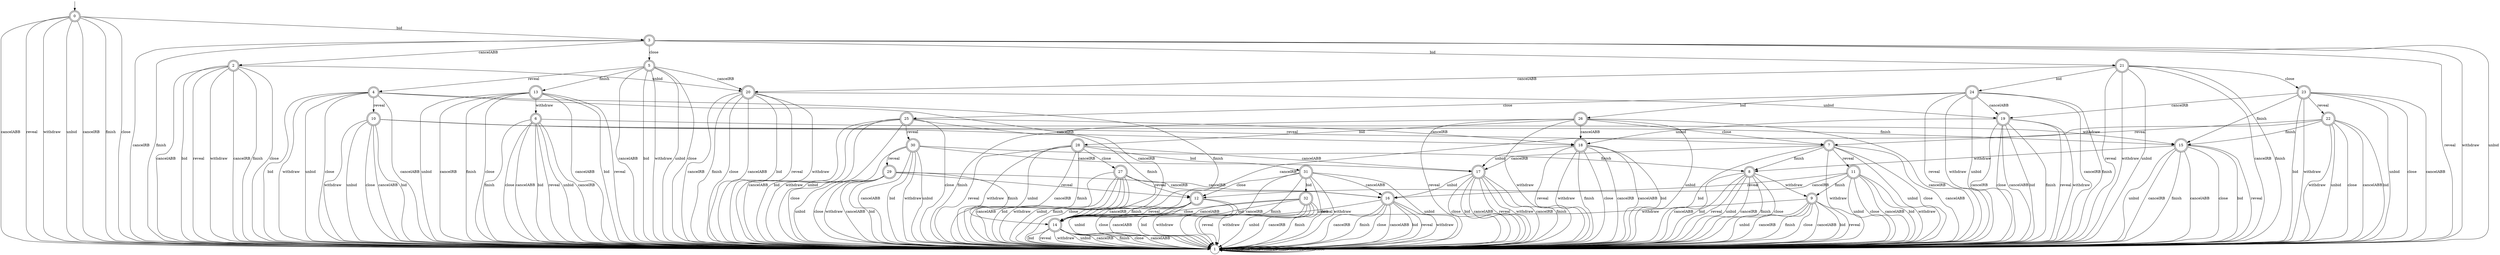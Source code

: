 digraph g {

	s0 [shape="doublecircle" label="0"];
	s1 [shape="circle" label="1"];
	s2 [shape="doublecircle" label="2"];
	s3 [shape="doublecircle" label="3"];
	s4 [shape="doublecircle" label="4"];
	s5 [shape="doublecircle" label="5"];
	s6 [shape="doublecircle" label="6"];
	s7 [shape="doublecircle" label="7"];
	s8 [shape="doublecircle" label="8"];
	s9 [shape="doublecircle" label="9"];
	s10 [shape="doublecircle" label="10"];
	s11 [shape="doublecircle" label="11"];
	s12 [shape="doublecircle" label="12"];
	s13 [shape="doublecircle" label="13"];
	s14 [shape="doublecircle" label="14"];
	s15 [shape="doublecircle" label="15"];
	s16 [shape="doublecircle" label="16"];
	s17 [shape="doublecircle" label="17"];
	s18 [shape="doublecircle" label="18"];
	s19 [shape="doublecircle" label="19"];
	s20 [shape="doublecircle" label="20"];
	s21 [shape="doublecircle" label="21"];
	s22 [shape="doublecircle" label="22"];
	s23 [shape="doublecircle" label="23"];
	s24 [shape="doublecircle" label="24"];
	s25 [shape="doublecircle" label="25"];
	s26 [shape="doublecircle" label="26"];
	s27 [shape="doublecircle" label="27"];
	s28 [shape="doublecircle" label="28"];
	s29 [shape="doublecircle" label="29"];
	s30 [shape="doublecircle" label="30"];
	s31 [shape="doublecircle" label="31"];
	s32 [shape="doublecircle" label="32"];
	s0 -> s1 [label="cancelABB"];
	s0 -> s3 [label="bid"];
	s0 -> s1 [label="reveal"];
	s0 -> s1 [label="withdraw"];
	s0 -> s1 [label="unbid"];
	s0 -> s1 [label="cancelRB"];
	s0 -> s1 [label="finish"];
	s0 -> s1 [label="close"];
	s1 -> s1 [label="cancelABB"];
	s1 -> s1 [label="bid"];
	s1 -> s1 [label="reveal"];
	s1 -> s1 [label="withdraw"];
	s1 -> s1 [label="unbid"];
	s1 -> s1 [label="cancelRB"];
	s1 -> s1 [label="finish"];
	s1 -> s1 [label="close"];
	s2 -> s1 [label="cancelABB"];
	s2 -> s1 [label="bid"];
	s2 -> s1 [label="reveal"];
	s2 -> s1 [label="withdraw"];
	s2 -> s20 [label="unbid"];
	s2 -> s1 [label="cancelRB"];
	s2 -> s1 [label="finish"];
	s2 -> s1 [label="close"];
	s3 -> s2 [label="cancelABB"];
	s3 -> s21 [label="bid"];
	s3 -> s1 [label="reveal"];
	s3 -> s1 [label="withdraw"];
	s3 -> s1 [label="unbid"];
	s3 -> s1 [label="cancelRB"];
	s3 -> s1 [label="finish"];
	s3 -> s5 [label="close"];
	s4 -> s1 [label="cancelABB"];
	s4 -> s1 [label="bid"];
	s4 -> s10 [label="reveal"];
	s4 -> s1 [label="withdraw"];
	s4 -> s1 [label="unbid"];
	s4 -> s14 [label="cancelRB"];
	s4 -> s14 [label="finish"];
	s4 -> s1 [label="close"];
	s5 -> s1 [label="cancelABB"];
	s5 -> s1 [label="bid"];
	s5 -> s4 [label="reveal"];
	s5 -> s1 [label="withdraw"];
	s5 -> s1 [label="unbid"];
	s5 -> s20 [label="cancelRB"];
	s5 -> s13 [label="finish"];
	s5 -> s1 [label="close"];
	s6 -> s1 [label="cancelABB"];
	s6 -> s1 [label="bid"];
	s6 -> s1 [label="reveal"];
	s6 -> s15 [label="withdraw"];
	s6 -> s1 [label="unbid"];
	s6 -> s1 [label="cancelRB"];
	s6 -> s1 [label="finish"];
	s6 -> s1 [label="close"];
	s7 -> s1 [label="cancelABB"];
	s7 -> s1 [label="bid"];
	s7 -> s11 [label="reveal"];
	s7 -> s1 [label="withdraw"];
	s7 -> s1 [label="unbid"];
	s7 -> s17 [label="cancelRB"];
	s7 -> s8 [label="finish"];
	s7 -> s1 [label="close"];
	s8 -> s1 [label="cancelABB"];
	s8 -> s1 [label="bid"];
	s8 -> s1 [label="reveal"];
	s8 -> s9 [label="withdraw"];
	s8 -> s1 [label="unbid"];
	s8 -> s1 [label="cancelRB"];
	s8 -> s1 [label="finish"];
	s8 -> s1 [label="close"];
	s9 -> s1 [label="cancelABB"];
	s9 -> s1 [label="bid"];
	s9 -> s1 [label="reveal"];
	s9 -> s14 [label="withdraw"];
	s9 -> s1 [label="unbid"];
	s9 -> s1 [label="cancelRB"];
	s9 -> s1 [label="finish"];
	s9 -> s1 [label="close"];
	s10 -> s1 [label="cancelABB"];
	s10 -> s1 [label="bid"];
	s10 -> s7 [label="reveal"];
	s10 -> s1 [label="withdraw"];
	s10 -> s1 [label="unbid"];
	s10 -> s18 [label="cancelRB"];
	s10 -> s15 [label="finish"];
	s10 -> s1 [label="close"];
	s11 -> s1 [label="cancelABB"];
	s11 -> s1 [label="bid"];
	s11 -> s12 [label="reveal"];
	s11 -> s1 [label="withdraw"];
	s11 -> s1 [label="unbid"];
	s11 -> s16 [label="cancelRB"];
	s11 -> s9 [label="finish"];
	s11 -> s1 [label="close"];
	s12 -> s1 [label="cancelABB"];
	s12 -> s1 [label="bid"];
	s12 -> s14 [label="reveal"];
	s12 -> s1 [label="withdraw"];
	s12 -> s1 [label="unbid"];
	s12 -> s14 [label="cancelRB"];
	s12 -> s14 [label="finish"];
	s12 -> s1 [label="close"];
	s13 -> s1 [label="cancelABB"];
	s13 -> s1 [label="bid"];
	s13 -> s1 [label="reveal"];
	s13 -> s6 [label="withdraw"];
	s13 -> s1 [label="unbid"];
	s13 -> s1 [label="cancelRB"];
	s13 -> s1 [label="finish"];
	s13 -> s1 [label="close"];
	s14 -> s1 [label="cancelABB"];
	s14 -> s1 [label="bid"];
	s14 -> s1 [label="reveal"];
	s14 -> s1 [label="withdraw"];
	s14 -> s1 [label="unbid"];
	s14 -> s1 [label="cancelRB"];
	s14 -> s1 [label="finish"];
	s14 -> s1 [label="close"];
	s15 -> s1 [label="cancelABB"];
	s15 -> s1 [label="bid"];
	s15 -> s1 [label="reveal"];
	s15 -> s8 [label="withdraw"];
	s15 -> s1 [label="unbid"];
	s15 -> s1 [label="cancelRB"];
	s15 -> s1 [label="finish"];
	s15 -> s1 [label="close"];
	s16 -> s1 [label="cancelABB"];
	s16 -> s1 [label="bid"];
	s16 -> s1 [label="reveal"];
	s16 -> s1 [label="withdraw"];
	s16 -> s14 [label="unbid"];
	s16 -> s1 [label="cancelRB"];
	s16 -> s1 [label="finish"];
	s16 -> s1 [label="close"];
	s17 -> s1 [label="cancelABB"];
	s17 -> s1 [label="bid"];
	s17 -> s1 [label="reveal"];
	s17 -> s1 [label="withdraw"];
	s17 -> s16 [label="unbid"];
	s17 -> s1 [label="cancelRB"];
	s17 -> s1 [label="finish"];
	s17 -> s1 [label="close"];
	s18 -> s1 [label="cancelABB"];
	s18 -> s1 [label="bid"];
	s18 -> s1 [label="reveal"];
	s18 -> s1 [label="withdraw"];
	s18 -> s17 [label="unbid"];
	s18 -> s1 [label="cancelRB"];
	s18 -> s1 [label="finish"];
	s18 -> s1 [label="close"];
	s19 -> s1 [label="cancelABB"];
	s19 -> s1 [label="bid"];
	s19 -> s1 [label="reveal"];
	s19 -> s1 [label="withdraw"];
	s19 -> s18 [label="unbid"];
	s19 -> s1 [label="cancelRB"];
	s19 -> s1 [label="finish"];
	s19 -> s1 [label="close"];
	s20 -> s1 [label="cancelABB"];
	s20 -> s1 [label="bid"];
	s20 -> s1 [label="reveal"];
	s20 -> s1 [label="withdraw"];
	s20 -> s19 [label="unbid"];
	s20 -> s1 [label="cancelRB"];
	s20 -> s1 [label="finish"];
	s20 -> s1 [label="close"];
	s21 -> s20 [label="cancelABB"];
	s21 -> s24 [label="bid"];
	s21 -> s1 [label="reveal"];
	s21 -> s1 [label="withdraw"];
	s21 -> s1 [label="unbid"];
	s21 -> s1 [label="cancelRB"];
	s21 -> s1 [label="finish"];
	s21 -> s23 [label="close"];
	s22 -> s1 [label="cancelABB"];
	s22 -> s1 [label="bid"];
	s22 -> s7 [label="reveal"];
	s22 -> s1 [label="withdraw"];
	s22 -> s1 [label="unbid"];
	s22 -> s14 [label="cancelRB"];
	s22 -> s15 [label="finish"];
	s22 -> s1 [label="close"];
	s23 -> s1 [label="cancelABB"];
	s23 -> s1 [label="bid"];
	s23 -> s22 [label="reveal"];
	s23 -> s1 [label="withdraw"];
	s23 -> s1 [label="unbid"];
	s23 -> s19 [label="cancelRB"];
	s23 -> s15 [label="finish"];
	s23 -> s1 [label="close"];
	s24 -> s19 [label="cancelABB"];
	s24 -> s26 [label="bid"];
	s24 -> s1 [label="reveal"];
	s24 -> s1 [label="withdraw"];
	s24 -> s1 [label="unbid"];
	s24 -> s1 [label="cancelRB"];
	s24 -> s1 [label="finish"];
	s24 -> s25 [label="close"];
	s25 -> s1 [label="cancelABB"];
	s25 -> s1 [label="bid"];
	s25 -> s30 [label="reveal"];
	s25 -> s1 [label="withdraw"];
	s25 -> s1 [label="unbid"];
	s25 -> s18 [label="cancelRB"];
	s25 -> s14 [label="finish"];
	s25 -> s1 [label="close"];
	s26 -> s18 [label="cancelABB"];
	s26 -> s28 [label="bid"];
	s26 -> s1 [label="reveal"];
	s26 -> s1 [label="withdraw"];
	s26 -> s1 [label="unbid"];
	s26 -> s1 [label="cancelRB"];
	s26 -> s1 [label="finish"];
	s26 -> s7 [label="close"];
	s27 -> s1 [label="cancelABB"];
	s27 -> s1 [label="bid"];
	s27 -> s12 [label="reveal"];
	s27 -> s1 [label="withdraw"];
	s27 -> s1 [label="unbid"];
	s27 -> s16 [label="cancelRB"];
	s27 -> s1 [label="finish"];
	s27 -> s1 [label="close"];
	s28 -> s17 [label="cancelABB"];
	s28 -> s31 [label="bid"];
	s28 -> s1 [label="reveal"];
	s28 -> s1 [label="withdraw"];
	s28 -> s1 [label="unbid"];
	s28 -> s1 [label="cancelRB"];
	s28 -> s1 [label="finish"];
	s28 -> s27 [label="close"];
	s29 -> s1 [label="cancelABB"];
	s29 -> s1 [label="bid"];
	s29 -> s12 [label="reveal"];
	s29 -> s1 [label="withdraw"];
	s29 -> s1 [label="unbid"];
	s29 -> s16 [label="cancelRB"];
	s29 -> s14 [label="finish"];
	s29 -> s1 [label="close"];
	s30 -> s1 [label="cancelABB"];
	s30 -> s1 [label="bid"];
	s30 -> s29 [label="reveal"];
	s30 -> s1 [label="withdraw"];
	s30 -> s1 [label="unbid"];
	s30 -> s17 [label="cancelRB"];
	s30 -> s8 [label="finish"];
	s30 -> s1 [label="close"];
	s31 -> s16 [label="cancelABB"];
	s31 -> s32 [label="bid"];
	s31 -> s1 [label="reveal"];
	s31 -> s1 [label="withdraw"];
	s31 -> s1 [label="unbid"];
	s31 -> s1 [label="cancelRB"];
	s31 -> s1 [label="finish"];
	s31 -> s12 [label="close"];
	s32 -> s14 [label="cancelABB"];
	s32 -> s14 [label="bid"];
	s32 -> s1 [label="reveal"];
	s32 -> s1 [label="withdraw"];
	s32 -> s1 [label="unbid"];
	s32 -> s1 [label="cancelRB"];
	s32 -> s1 [label="finish"];
	s32 -> s14 [label="close"];

__start0 [label="" shape="none" width="0" height="0"];
__start0 -> s0;

}
